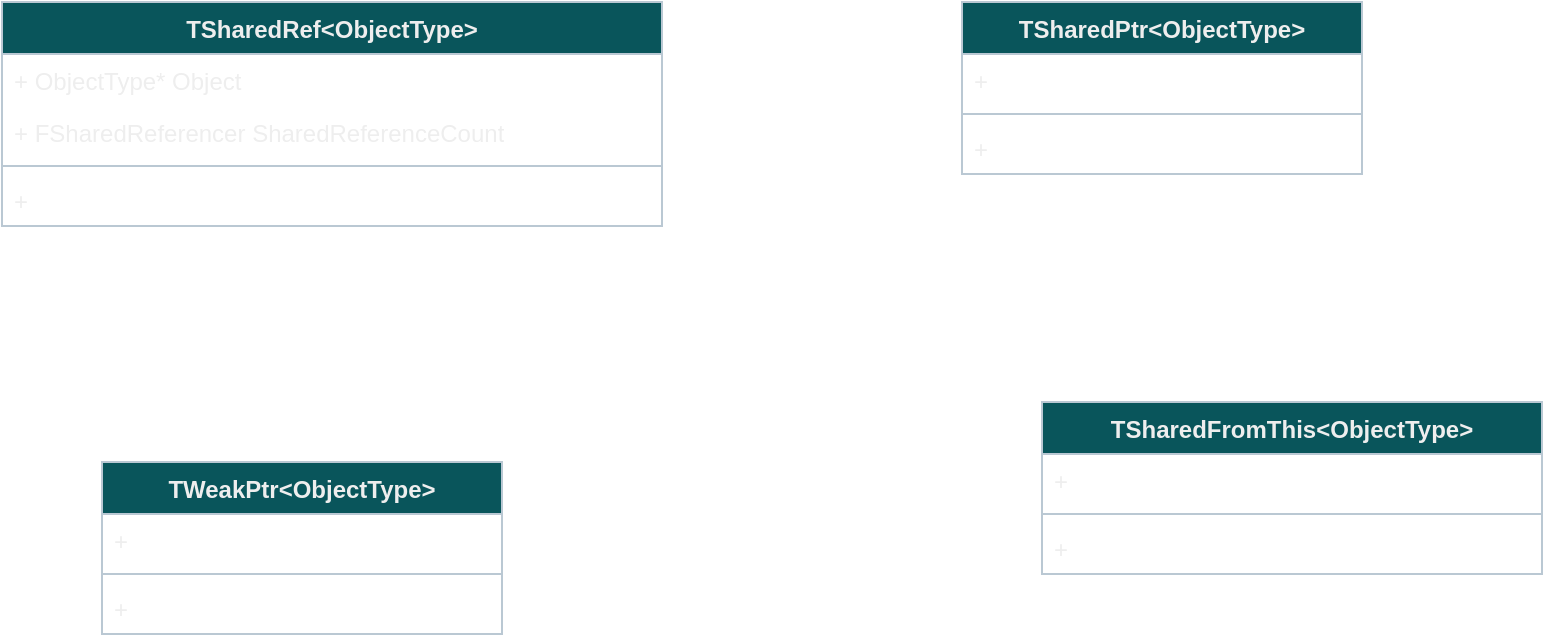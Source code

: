 <mxfile version="24.4.6" type="device">
  <diagram name="Page-1" id="_DHRe3FWcJl1cyny8S-P">
    <mxGraphModel dx="1834" dy="854" grid="1" gridSize="10" guides="1" tooltips="1" connect="1" arrows="1" fold="1" page="0" pageScale="1" pageWidth="850" pageHeight="1100" math="0" shadow="0">
      <root>
        <mxCell id="0" />
        <mxCell id="1" parent="0" />
        <mxCell id="XwA61IvoE-zUr1VHu_wv-1" value="TSharedRef&amp;lt;ObjectType&amp;gt;" style="swimlane;fontStyle=1;align=center;verticalAlign=top;childLayout=stackLayout;horizontal=1;startSize=26;horizontalStack=0;resizeParent=1;resizeParentMax=0;resizeLast=0;collapsible=1;marginBottom=0;whiteSpace=wrap;html=1;labelBackgroundColor=none;fillColor=#09555B;strokeColor=#BAC8D3;fontColor=#EEEEEE;" vertex="1" parent="1">
          <mxGeometry x="-290" y="240" width="330" height="112" as="geometry" />
        </mxCell>
        <mxCell id="XwA61IvoE-zUr1VHu_wv-2" value="+ ObjectType* Object" style="text;strokeColor=none;fillColor=none;align=left;verticalAlign=top;spacingLeft=4;spacingRight=4;overflow=hidden;rotatable=0;points=[[0,0.5],[1,0.5]];portConstraint=eastwest;whiteSpace=wrap;html=1;labelBackgroundColor=none;fontColor=#EEEEEE;" vertex="1" parent="XwA61IvoE-zUr1VHu_wv-1">
          <mxGeometry y="26" width="330" height="26" as="geometry" />
        </mxCell>
        <mxCell id="XwA61IvoE-zUr1VHu_wv-17" value="+&amp;nbsp;&lt;span style=&quot;white-space: normal;&quot;&gt;&lt;span style=&quot;background-color: initial;&quot;&gt;FSharedReferencer SharedReferenceCount&lt;/span&gt;&lt;/span&gt;" style="text;strokeColor=none;fillColor=none;align=left;verticalAlign=top;spacingLeft=4;spacingRight=4;overflow=hidden;rotatable=0;points=[[0,0.5],[1,0.5]];portConstraint=eastwest;whiteSpace=wrap;html=1;labelBackgroundColor=none;fontColor=#EEEEEE;" vertex="1" parent="XwA61IvoE-zUr1VHu_wv-1">
          <mxGeometry y="52" width="330" height="26" as="geometry" />
        </mxCell>
        <mxCell id="XwA61IvoE-zUr1VHu_wv-3" value="" style="line;strokeWidth=1;fillColor=none;align=left;verticalAlign=middle;spacingTop=-1;spacingLeft=3;spacingRight=3;rotatable=0;labelPosition=right;points=[];portConstraint=eastwest;strokeColor=#BAC8D3;labelBackgroundColor=none;fontColor=#EEEEEE;" vertex="1" parent="XwA61IvoE-zUr1VHu_wv-1">
          <mxGeometry y="78" width="330" height="8" as="geometry" />
        </mxCell>
        <mxCell id="XwA61IvoE-zUr1VHu_wv-4" value="+&amp;nbsp;" style="text;strokeColor=none;fillColor=none;align=left;verticalAlign=top;spacingLeft=4;spacingRight=4;overflow=hidden;rotatable=0;points=[[0,0.5],[1,0.5]];portConstraint=eastwest;whiteSpace=wrap;html=1;labelBackgroundColor=none;fontColor=#EEEEEE;" vertex="1" parent="XwA61IvoE-zUr1VHu_wv-1">
          <mxGeometry y="86" width="330" height="26" as="geometry" />
        </mxCell>
        <mxCell id="XwA61IvoE-zUr1VHu_wv-5" value="TWeakPtr&amp;lt;ObjectType&amp;gt;" style="swimlane;fontStyle=1;align=center;verticalAlign=top;childLayout=stackLayout;horizontal=1;startSize=26;horizontalStack=0;resizeParent=1;resizeParentMax=0;resizeLast=0;collapsible=1;marginBottom=0;whiteSpace=wrap;html=1;labelBackgroundColor=none;fillColor=#09555B;strokeColor=#BAC8D3;fontColor=#EEEEEE;" vertex="1" parent="1">
          <mxGeometry x="-240" y="470" width="200" height="86" as="geometry" />
        </mxCell>
        <mxCell id="XwA61IvoE-zUr1VHu_wv-6" value="+&amp;nbsp;" style="text;strokeColor=none;fillColor=none;align=left;verticalAlign=top;spacingLeft=4;spacingRight=4;overflow=hidden;rotatable=0;points=[[0,0.5],[1,0.5]];portConstraint=eastwest;whiteSpace=wrap;html=1;labelBackgroundColor=none;fontColor=#EEEEEE;" vertex="1" parent="XwA61IvoE-zUr1VHu_wv-5">
          <mxGeometry y="26" width="200" height="26" as="geometry" />
        </mxCell>
        <mxCell id="XwA61IvoE-zUr1VHu_wv-7" value="" style="line;strokeWidth=1;fillColor=none;align=left;verticalAlign=middle;spacingTop=-1;spacingLeft=3;spacingRight=3;rotatable=0;labelPosition=right;points=[];portConstraint=eastwest;strokeColor=#BAC8D3;labelBackgroundColor=none;fontColor=#EEEEEE;" vertex="1" parent="XwA61IvoE-zUr1VHu_wv-5">
          <mxGeometry y="52" width="200" height="8" as="geometry" />
        </mxCell>
        <mxCell id="XwA61IvoE-zUr1VHu_wv-8" value="+&amp;nbsp;" style="text;strokeColor=none;fillColor=none;align=left;verticalAlign=top;spacingLeft=4;spacingRight=4;overflow=hidden;rotatable=0;points=[[0,0.5],[1,0.5]];portConstraint=eastwest;whiteSpace=wrap;html=1;labelBackgroundColor=none;fontColor=#EEEEEE;" vertex="1" parent="XwA61IvoE-zUr1VHu_wv-5">
          <mxGeometry y="60" width="200" height="26" as="geometry" />
        </mxCell>
        <mxCell id="XwA61IvoE-zUr1VHu_wv-9" value="TSharedFromThis&amp;lt;ObjectType&amp;gt;" style="swimlane;fontStyle=1;align=center;verticalAlign=top;childLayout=stackLayout;horizontal=1;startSize=26;horizontalStack=0;resizeParent=1;resizeParentMax=0;resizeLast=0;collapsible=1;marginBottom=0;whiteSpace=wrap;html=1;labelBackgroundColor=none;fillColor=#09555B;strokeColor=#BAC8D3;fontColor=#EEEEEE;" vertex="1" parent="1">
          <mxGeometry x="230" y="440" width="250" height="86" as="geometry" />
        </mxCell>
        <mxCell id="XwA61IvoE-zUr1VHu_wv-10" value="+&amp;nbsp;" style="text;strokeColor=none;fillColor=none;align=left;verticalAlign=top;spacingLeft=4;spacingRight=4;overflow=hidden;rotatable=0;points=[[0,0.5],[1,0.5]];portConstraint=eastwest;whiteSpace=wrap;html=1;labelBackgroundColor=none;fontColor=#EEEEEE;" vertex="1" parent="XwA61IvoE-zUr1VHu_wv-9">
          <mxGeometry y="26" width="250" height="26" as="geometry" />
        </mxCell>
        <mxCell id="XwA61IvoE-zUr1VHu_wv-11" value="" style="line;strokeWidth=1;fillColor=none;align=left;verticalAlign=middle;spacingTop=-1;spacingLeft=3;spacingRight=3;rotatable=0;labelPosition=right;points=[];portConstraint=eastwest;strokeColor=#BAC8D3;labelBackgroundColor=none;fontColor=#EEEEEE;" vertex="1" parent="XwA61IvoE-zUr1VHu_wv-9">
          <mxGeometry y="52" width="250" height="8" as="geometry" />
        </mxCell>
        <mxCell id="XwA61IvoE-zUr1VHu_wv-12" value="+&amp;nbsp;" style="text;strokeColor=none;fillColor=none;align=left;verticalAlign=top;spacingLeft=4;spacingRight=4;overflow=hidden;rotatable=0;points=[[0,0.5],[1,0.5]];portConstraint=eastwest;whiteSpace=wrap;html=1;labelBackgroundColor=none;fontColor=#EEEEEE;" vertex="1" parent="XwA61IvoE-zUr1VHu_wv-9">
          <mxGeometry y="60" width="250" height="26" as="geometry" />
        </mxCell>
        <mxCell id="XwA61IvoE-zUr1VHu_wv-13" value="TSharedPtr&amp;lt;ObjectType&amp;gt;" style="swimlane;fontStyle=1;align=center;verticalAlign=top;childLayout=stackLayout;horizontal=1;startSize=26;horizontalStack=0;resizeParent=1;resizeParentMax=0;resizeLast=0;collapsible=1;marginBottom=0;whiteSpace=wrap;html=1;labelBackgroundColor=none;fillColor=#09555B;strokeColor=#BAC8D3;fontColor=#EEEEEE;" vertex="1" parent="1">
          <mxGeometry x="190" y="240" width="200" height="86" as="geometry" />
        </mxCell>
        <mxCell id="XwA61IvoE-zUr1VHu_wv-14" value="+&amp;nbsp;" style="text;strokeColor=none;fillColor=none;align=left;verticalAlign=top;spacingLeft=4;spacingRight=4;overflow=hidden;rotatable=0;points=[[0,0.5],[1,0.5]];portConstraint=eastwest;whiteSpace=wrap;html=1;labelBackgroundColor=none;fontColor=#EEEEEE;" vertex="1" parent="XwA61IvoE-zUr1VHu_wv-13">
          <mxGeometry y="26" width="200" height="26" as="geometry" />
        </mxCell>
        <mxCell id="XwA61IvoE-zUr1VHu_wv-15" value="" style="line;strokeWidth=1;fillColor=none;align=left;verticalAlign=middle;spacingTop=-1;spacingLeft=3;spacingRight=3;rotatable=0;labelPosition=right;points=[];portConstraint=eastwest;strokeColor=#BAC8D3;labelBackgroundColor=none;fontColor=#EEEEEE;" vertex="1" parent="XwA61IvoE-zUr1VHu_wv-13">
          <mxGeometry y="52" width="200" height="8" as="geometry" />
        </mxCell>
        <mxCell id="XwA61IvoE-zUr1VHu_wv-16" value="+&amp;nbsp;" style="text;strokeColor=none;fillColor=none;align=left;verticalAlign=top;spacingLeft=4;spacingRight=4;overflow=hidden;rotatable=0;points=[[0,0.5],[1,0.5]];portConstraint=eastwest;whiteSpace=wrap;html=1;labelBackgroundColor=none;fontColor=#EEEEEE;" vertex="1" parent="XwA61IvoE-zUr1VHu_wv-13">
          <mxGeometry y="60" width="200" height="26" as="geometry" />
        </mxCell>
      </root>
    </mxGraphModel>
  </diagram>
</mxfile>
